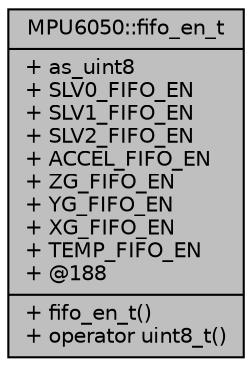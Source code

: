 digraph "MPU6050::fifo_en_t"
{
  edge [fontname="Helvetica",fontsize="10",labelfontname="Helvetica",labelfontsize="10"];
  node [fontname="Helvetica",fontsize="10",shape=record];
  Node1 [label="{MPU6050::fifo_en_t\n|+ as_uint8\l+ SLV0_FIFO_EN\l+ SLV1_FIFO_EN\l+ SLV2_FIFO_EN\l+ ACCEL_FIFO_EN\l+ ZG_FIFO_EN\l+ YG_FIFO_EN\l+ XG_FIFO_EN\l+ TEMP_FIFO_EN\l+ @188\l|+ fifo_en_t()\l+ operator uint8_t()\l}",height=0.2,width=0.4,color="black", fillcolor="grey75", style="filled", fontcolor="black"];
}
